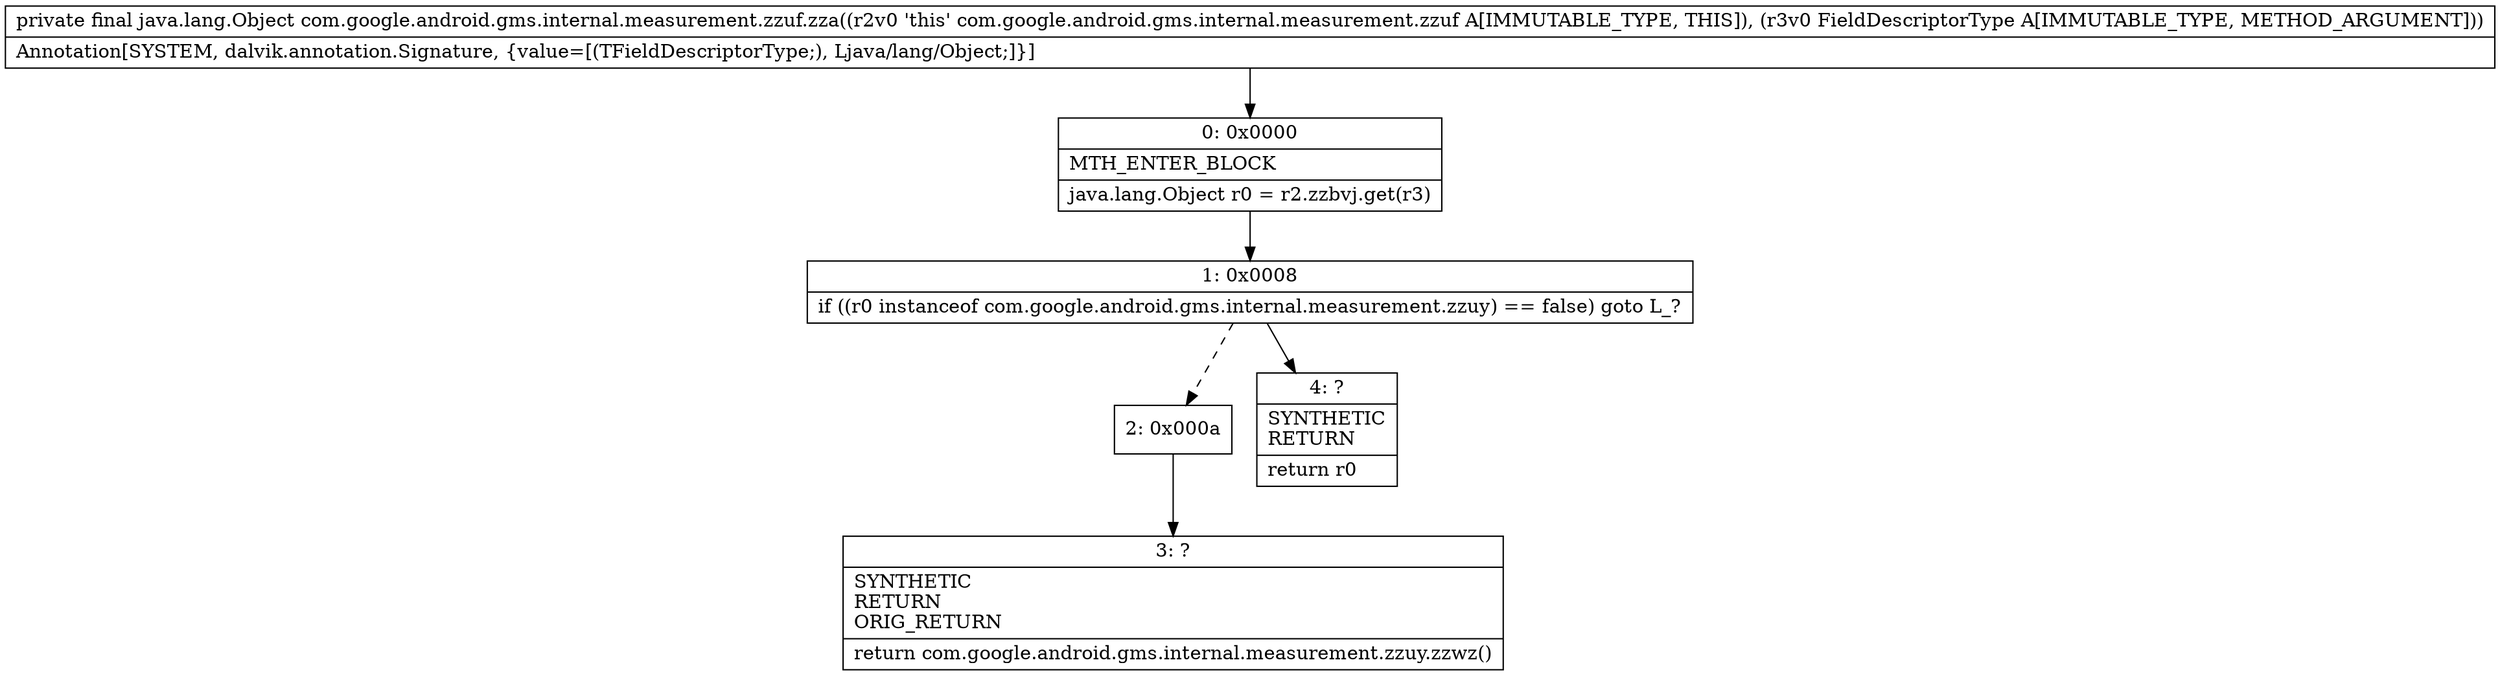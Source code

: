 digraph "CFG forcom.google.android.gms.internal.measurement.zzuf.zza(Lcom\/google\/android\/gms\/internal\/measurement\/zzuh;)Ljava\/lang\/Object;" {
Node_0 [shape=record,label="{0\:\ 0x0000|MTH_ENTER_BLOCK\l|java.lang.Object r0 = r2.zzbvj.get(r3)\l}"];
Node_1 [shape=record,label="{1\:\ 0x0008|if ((r0 instanceof com.google.android.gms.internal.measurement.zzuy) == false) goto L_?\l}"];
Node_2 [shape=record,label="{2\:\ 0x000a}"];
Node_3 [shape=record,label="{3\:\ ?|SYNTHETIC\lRETURN\lORIG_RETURN\l|return com.google.android.gms.internal.measurement.zzuy.zzwz()\l}"];
Node_4 [shape=record,label="{4\:\ ?|SYNTHETIC\lRETURN\l|return r0\l}"];
MethodNode[shape=record,label="{private final java.lang.Object com.google.android.gms.internal.measurement.zzuf.zza((r2v0 'this' com.google.android.gms.internal.measurement.zzuf A[IMMUTABLE_TYPE, THIS]), (r3v0 FieldDescriptorType A[IMMUTABLE_TYPE, METHOD_ARGUMENT]))  | Annotation[SYSTEM, dalvik.annotation.Signature, \{value=[(TFieldDescriptorType;), Ljava\/lang\/Object;]\}]\l}"];
MethodNode -> Node_0;
Node_0 -> Node_1;
Node_1 -> Node_2[style=dashed];
Node_1 -> Node_4;
Node_2 -> Node_3;
}

